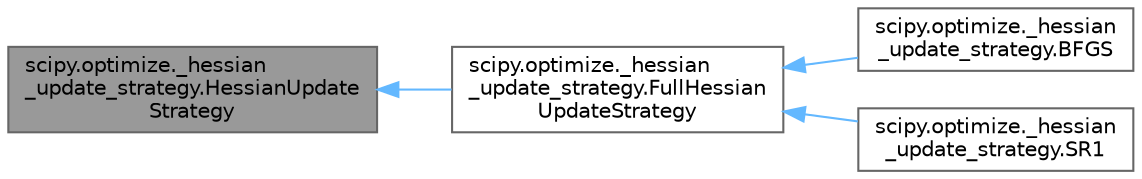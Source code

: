 digraph "scipy.optimize._hessian_update_strategy.HessianUpdateStrategy"
{
 // LATEX_PDF_SIZE
  bgcolor="transparent";
  edge [fontname=Helvetica,fontsize=10,labelfontname=Helvetica,labelfontsize=10];
  node [fontname=Helvetica,fontsize=10,shape=box,height=0.2,width=0.4];
  rankdir="LR";
  Node1 [id="Node000001",label="scipy.optimize._hessian\l_update_strategy.HessianUpdate\lStrategy",height=0.2,width=0.4,color="gray40", fillcolor="grey60", style="filled", fontcolor="black",tooltip=" "];
  Node1 -> Node2 [id="edge1_Node000001_Node000002",dir="back",color="steelblue1",style="solid",tooltip=" "];
  Node2 [id="Node000002",label="scipy.optimize._hessian\l_update_strategy.FullHessian\lUpdateStrategy",height=0.2,width=0.4,color="gray40", fillcolor="white", style="filled",URL="$d9/d04/classscipy_1_1optimize_1_1__hessian__update__strategy_1_1FullHessianUpdateStrategy.html",tooltip=" "];
  Node2 -> Node3 [id="edge2_Node000002_Node000003",dir="back",color="steelblue1",style="solid",tooltip=" "];
  Node3 [id="Node000003",label="scipy.optimize._hessian\l_update_strategy.BFGS",height=0.2,width=0.4,color="gray40", fillcolor="white", style="filled",URL="$d8/d89/classscipy_1_1optimize_1_1__hessian__update__strategy_1_1BFGS.html",tooltip=" "];
  Node2 -> Node4 [id="edge3_Node000002_Node000004",dir="back",color="steelblue1",style="solid",tooltip=" "];
  Node4 [id="Node000004",label="scipy.optimize._hessian\l_update_strategy.SR1",height=0.2,width=0.4,color="gray40", fillcolor="white", style="filled",URL="$d3/d36/classscipy_1_1optimize_1_1__hessian__update__strategy_1_1SR1.html",tooltip=" "];
}

